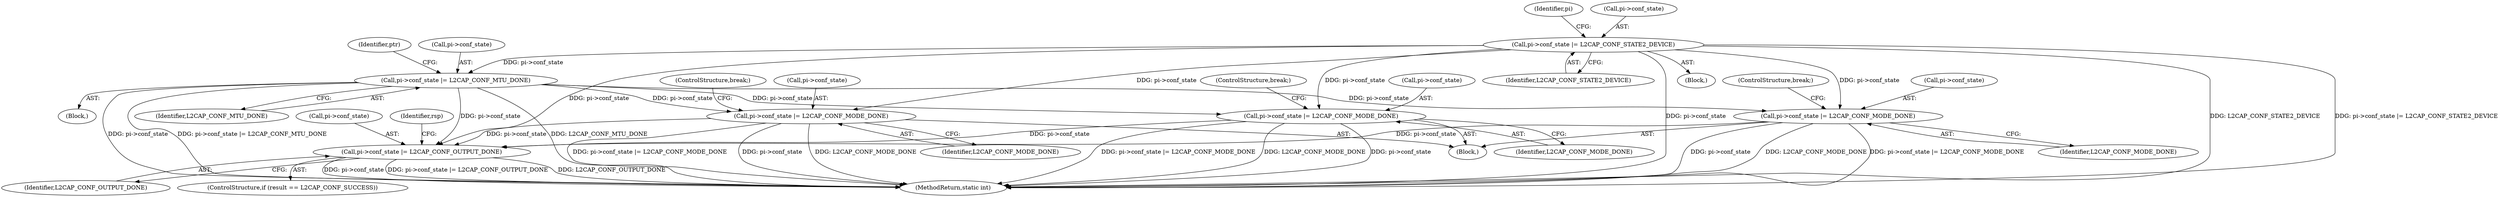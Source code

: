 digraph "0_linux_f2fcfcd670257236ebf2088bbdf26f6a8ef459fe_3@pointer" {
"1000234" [label="(Call,pi->conf_state |= L2CAP_CONF_STATE2_DEVICE)"];
"1000327" [label="(Call,pi->conf_state |= L2CAP_CONF_MTU_DONE)"];
"1000351" [label="(Call,pi->conf_state |= L2CAP_CONF_MODE_DONE)"];
"1000447" [label="(Call,pi->conf_state |= L2CAP_CONF_OUTPUT_DONE)"];
"1000389" [label="(Call,pi->conf_state |= L2CAP_CONF_MODE_DONE)"];
"1000410" [label="(Call,pi->conf_state |= L2CAP_CONF_MODE_DONE)"];
"1000443" [label="(ControlStructure,if (result == L2CAP_CONF_SUCCESS))"];
"1000476" [label="(MethodReturn,static int)"];
"1000394" [label="(ControlStructure,break;)"];
"1000355" [label="(Identifier,L2CAP_CONF_MODE_DONE)"];
"1000454" [label="(Identifier,rsp)"];
"1000410" [label="(Call,pi->conf_state |= L2CAP_CONF_MODE_DONE)"];
"1000243" [label="(Identifier,pi)"];
"1000235" [label="(Call,pi->conf_state)"];
"1000356" [label="(ControlStructure,break;)"];
"1000447" [label="(Call,pi->conf_state |= L2CAP_CONF_OUTPUT_DONE)"];
"1000451" [label="(Identifier,L2CAP_CONF_OUTPUT_DONE)"];
"1000328" [label="(Call,pi->conf_state)"];
"1000411" [label="(Call,pi->conf_state)"];
"1000389" [label="(Call,pi->conf_state |= L2CAP_CONF_MODE_DONE)"];
"1000390" [label="(Call,pi->conf_state)"];
"1000238" [label="(Identifier,L2CAP_CONF_STATE2_DEVICE)"];
"1000231" [label="(Block,)"];
"1000352" [label="(Call,pi->conf_state)"];
"1000344" [label="(Block,)"];
"1000334" [label="(Identifier,ptr)"];
"1000415" [label="(ControlStructure,break;)"];
"1000414" [label="(Identifier,L2CAP_CONF_MODE_DONE)"];
"1000321" [label="(Block,)"];
"1000234" [label="(Call,pi->conf_state |= L2CAP_CONF_STATE2_DEVICE)"];
"1000351" [label="(Call,pi->conf_state |= L2CAP_CONF_MODE_DONE)"];
"1000393" [label="(Identifier,L2CAP_CONF_MODE_DONE)"];
"1000331" [label="(Identifier,L2CAP_CONF_MTU_DONE)"];
"1000448" [label="(Call,pi->conf_state)"];
"1000327" [label="(Call,pi->conf_state |= L2CAP_CONF_MTU_DONE)"];
"1000234" -> "1000231"  [label="AST: "];
"1000234" -> "1000238"  [label="CFG: "];
"1000235" -> "1000234"  [label="AST: "];
"1000238" -> "1000234"  [label="AST: "];
"1000243" -> "1000234"  [label="CFG: "];
"1000234" -> "1000476"  [label="DDG: pi->conf_state"];
"1000234" -> "1000476"  [label="DDG: L2CAP_CONF_STATE2_DEVICE"];
"1000234" -> "1000476"  [label="DDG: pi->conf_state |= L2CAP_CONF_STATE2_DEVICE"];
"1000234" -> "1000327"  [label="DDG: pi->conf_state"];
"1000234" -> "1000351"  [label="DDG: pi->conf_state"];
"1000234" -> "1000389"  [label="DDG: pi->conf_state"];
"1000234" -> "1000410"  [label="DDG: pi->conf_state"];
"1000234" -> "1000447"  [label="DDG: pi->conf_state"];
"1000327" -> "1000321"  [label="AST: "];
"1000327" -> "1000331"  [label="CFG: "];
"1000328" -> "1000327"  [label="AST: "];
"1000331" -> "1000327"  [label="AST: "];
"1000334" -> "1000327"  [label="CFG: "];
"1000327" -> "1000476"  [label="DDG: L2CAP_CONF_MTU_DONE"];
"1000327" -> "1000476"  [label="DDG: pi->conf_state"];
"1000327" -> "1000476"  [label="DDG: pi->conf_state |= L2CAP_CONF_MTU_DONE"];
"1000327" -> "1000351"  [label="DDG: pi->conf_state"];
"1000327" -> "1000389"  [label="DDG: pi->conf_state"];
"1000327" -> "1000410"  [label="DDG: pi->conf_state"];
"1000327" -> "1000447"  [label="DDG: pi->conf_state"];
"1000351" -> "1000344"  [label="AST: "];
"1000351" -> "1000355"  [label="CFG: "];
"1000352" -> "1000351"  [label="AST: "];
"1000355" -> "1000351"  [label="AST: "];
"1000356" -> "1000351"  [label="CFG: "];
"1000351" -> "1000476"  [label="DDG: pi->conf_state |= L2CAP_CONF_MODE_DONE"];
"1000351" -> "1000476"  [label="DDG: pi->conf_state"];
"1000351" -> "1000476"  [label="DDG: L2CAP_CONF_MODE_DONE"];
"1000351" -> "1000447"  [label="DDG: pi->conf_state"];
"1000447" -> "1000443"  [label="AST: "];
"1000447" -> "1000451"  [label="CFG: "];
"1000448" -> "1000447"  [label="AST: "];
"1000451" -> "1000447"  [label="AST: "];
"1000454" -> "1000447"  [label="CFG: "];
"1000447" -> "1000476"  [label="DDG: pi->conf_state |= L2CAP_CONF_OUTPUT_DONE"];
"1000447" -> "1000476"  [label="DDG: L2CAP_CONF_OUTPUT_DONE"];
"1000447" -> "1000476"  [label="DDG: pi->conf_state"];
"1000410" -> "1000447"  [label="DDG: pi->conf_state"];
"1000389" -> "1000447"  [label="DDG: pi->conf_state"];
"1000389" -> "1000344"  [label="AST: "];
"1000389" -> "1000393"  [label="CFG: "];
"1000390" -> "1000389"  [label="AST: "];
"1000393" -> "1000389"  [label="AST: "];
"1000394" -> "1000389"  [label="CFG: "];
"1000389" -> "1000476"  [label="DDG: pi->conf_state |= L2CAP_CONF_MODE_DONE"];
"1000389" -> "1000476"  [label="DDG: L2CAP_CONF_MODE_DONE"];
"1000389" -> "1000476"  [label="DDG: pi->conf_state"];
"1000410" -> "1000344"  [label="AST: "];
"1000410" -> "1000414"  [label="CFG: "];
"1000411" -> "1000410"  [label="AST: "];
"1000414" -> "1000410"  [label="AST: "];
"1000415" -> "1000410"  [label="CFG: "];
"1000410" -> "1000476"  [label="DDG: pi->conf_state"];
"1000410" -> "1000476"  [label="DDG: L2CAP_CONF_MODE_DONE"];
"1000410" -> "1000476"  [label="DDG: pi->conf_state |= L2CAP_CONF_MODE_DONE"];
}
